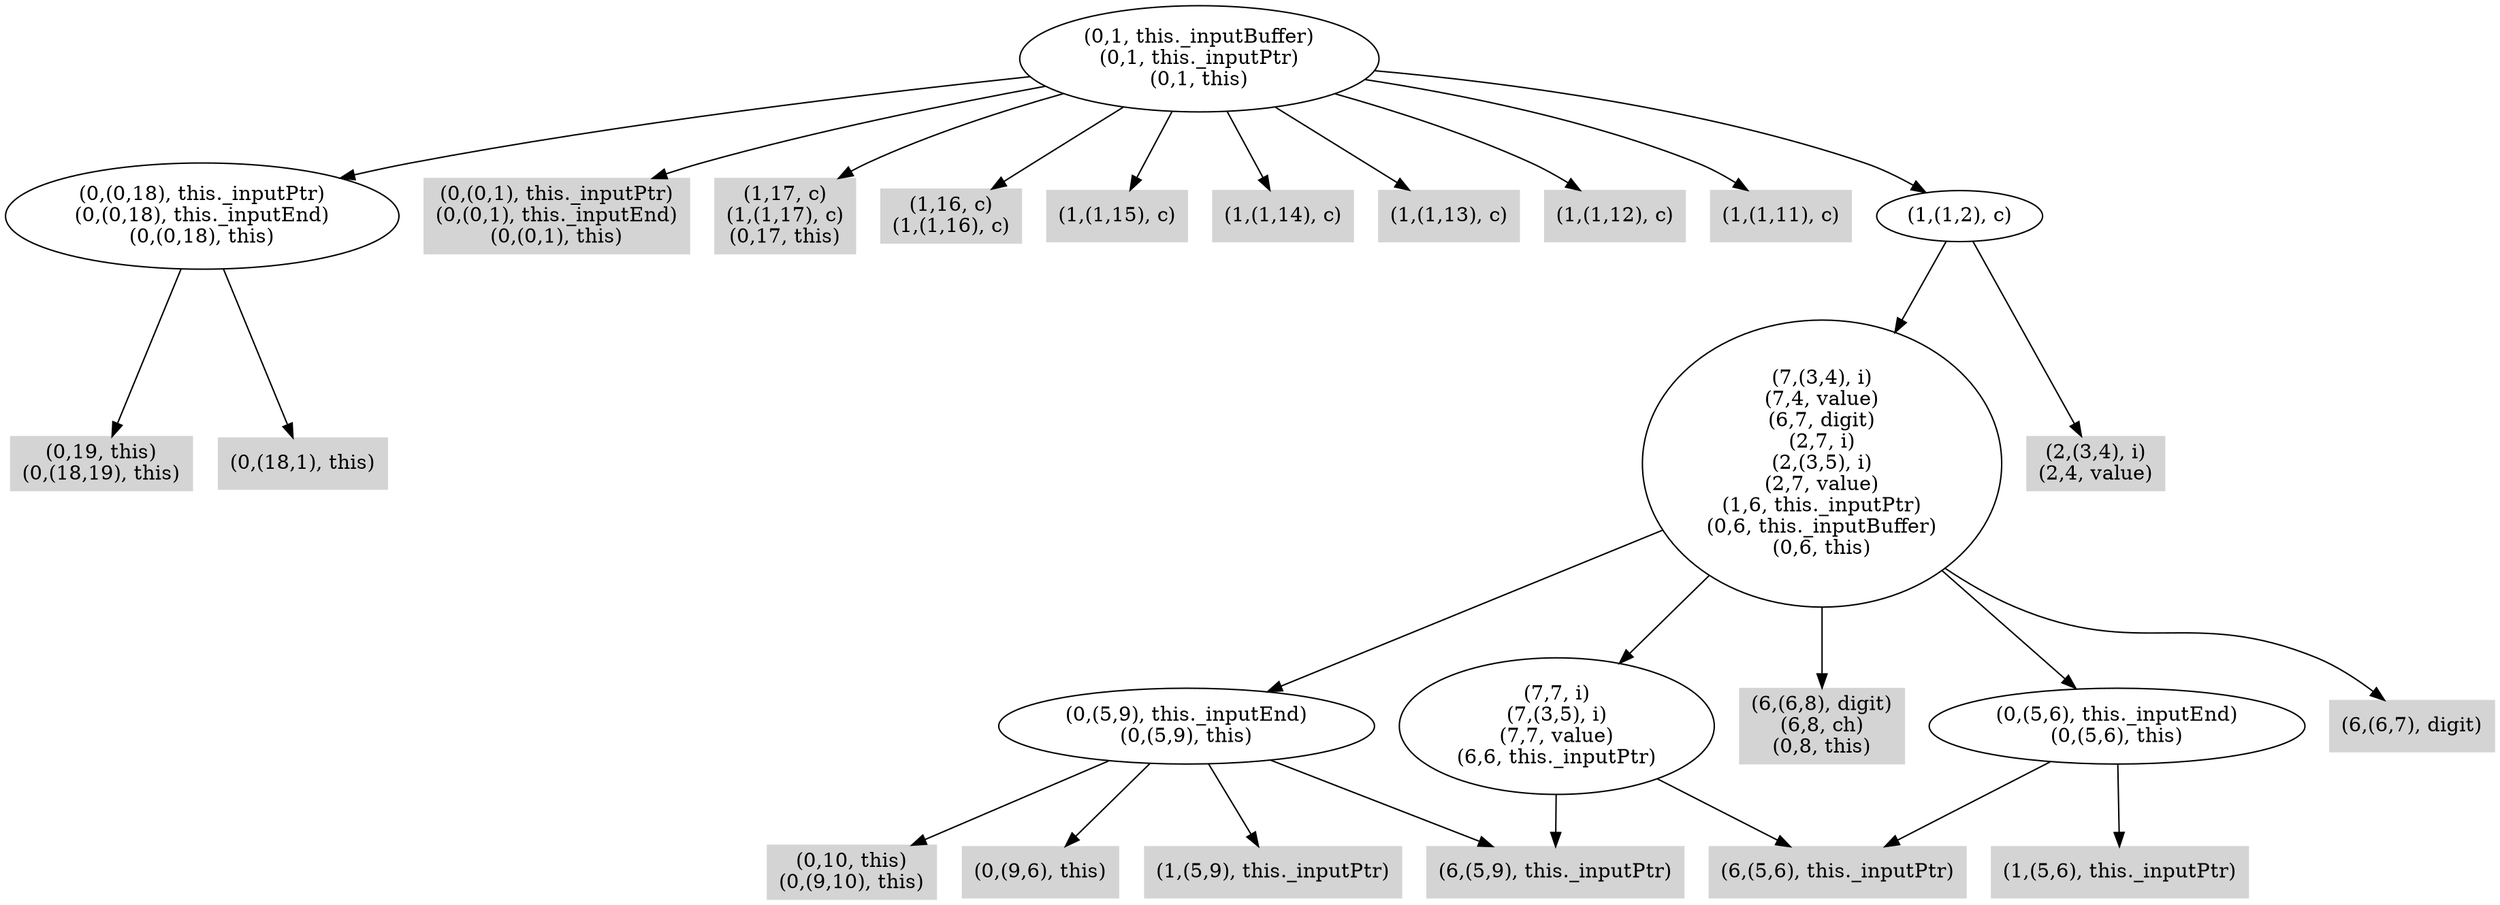 digraph { 
1855 [shape=box,style=filled,color=".0 .0 .83",label="(0,19, this)\n(0,(18,19), this)"];
1856 [shape=box,style=filled,color=".0 .0 .83",label="(0,(18,1), this)"];
1857 [label="(0,(0,18), this._inputPtr)\n(0,(0,18), this._inputEnd)\n(0,(0,18), this)"];
1858 [shape=box,style=filled,color=".0 .0 .83",label="(0,(0,1), this._inputPtr)\n(0,(0,1), this._inputEnd)\n(0,(0,1), this)"];
1859 [shape=box,style=filled,color=".0 .0 .83",label="(0,10, this)\n(0,(9,10), this)"];
1860 [shape=box,style=filled,color=".0 .0 .83",label="(0,(9,6), this)"];
1861 [shape=box,style=filled,color=".0 .0 .83",label="(1,(5,9), this._inputPtr)"];
1862 [shape=box,style=filled,color=".0 .0 .83",label="(6,(5,9), this._inputPtr)"];
1863 [label="(0,(5,9), this._inputEnd)\n(0,(5,9), this)"];
1864 [shape=box,style=filled,color=".0 .0 .83",label="(1,(5,6), this._inputPtr)"];
1865 [shape=box,style=filled,color=".0 .0 .83",label="(6,(5,6), this._inputPtr)"];
1866 [label="(0,(5,6), this._inputEnd)\n(0,(5,6), this)"];
1867 [shape=box,style=filled,color=".0 .0 .83",label="(6,(6,8), digit)\n(6,8, ch)\n(0,8, this)"];
1868 [label="(7,7, i)\n(7,(3,5), i)\n(7,7, value)\n(6,6, this._inputPtr)"];
1869 [shape=box,style=filled,color=".0 .0 .83",label="(6,(6,7), digit)"];
1870 [label="(7,(3,4), i)\n(7,4, value)\n(6,7, digit)\n(2,7, i)\n(2,(3,5), i)\n(2,7, value)\n(1,6, this._inputPtr)\n(0,6, this._inputBuffer)\n(0,6, this)"];
1871 [shape=box,style=filled,color=".0 .0 .83",label="(1,17, c)\n(1,(1,17), c)\n(0,17, this)"];
1872 [shape=box,style=filled,color=".0 .0 .83",label="(1,16, c)\n(1,(1,16), c)"];
1873 [shape=box,style=filled,color=".0 .0 .83",label="(1,(1,15), c)"];
1874 [shape=box,style=filled,color=".0 .0 .83",label="(1,(1,14), c)"];
1875 [shape=box,style=filled,color=".0 .0 .83",label="(1,(1,13), c)"];
1876 [shape=box,style=filled,color=".0 .0 .83",label="(1,(1,12), c)"];
1877 [shape=box,style=filled,color=".0 .0 .83",label="(1,(1,11), c)"];
1878 [shape=box,style=filled,color=".0 .0 .83",label="(2,(3,4), i)\n(2,4, value)"];
1879 [label="(1,(1,2), c)"];
1880 [label="(0,1, this._inputBuffer)\n(0,1, this._inputPtr)\n(0,1, this)"];
1857 -> 1855;
1857 -> 1856;
1863 -> 1859;
1863 -> 1860;
1863 -> 1861;
1863 -> 1862;
1866 -> 1864;
1866 -> 1865;
1868 -> 1862;
1868 -> 1865;
1870 -> 1863;
1870 -> 1866;
1870 -> 1867;
1870 -> 1868;
1870 -> 1869;
1879 -> 1870;
1879 -> 1878;
1880 -> 1857;
1880 -> 1858;
1880 -> 1871;
1880 -> 1872;
1880 -> 1873;
1880 -> 1874;
1880 -> 1875;
1880 -> 1876;
1880 -> 1877;
1880 -> 1879;
}